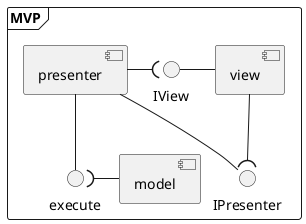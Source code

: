 @startuml COMP_mvp
'title Model View Presenter Overview
frame MVP{
    [presenter] as modsP
    [view] as modsV
    [model] as modsM
    interface execute as ex
    modsM -( ex
    modsP -- ex
    interface IView as iv
    interface IPresenter as ip
    modsP -( iv
    modsP - ip
    modsV -left- iv
    modsV --( ip
}

@enduml